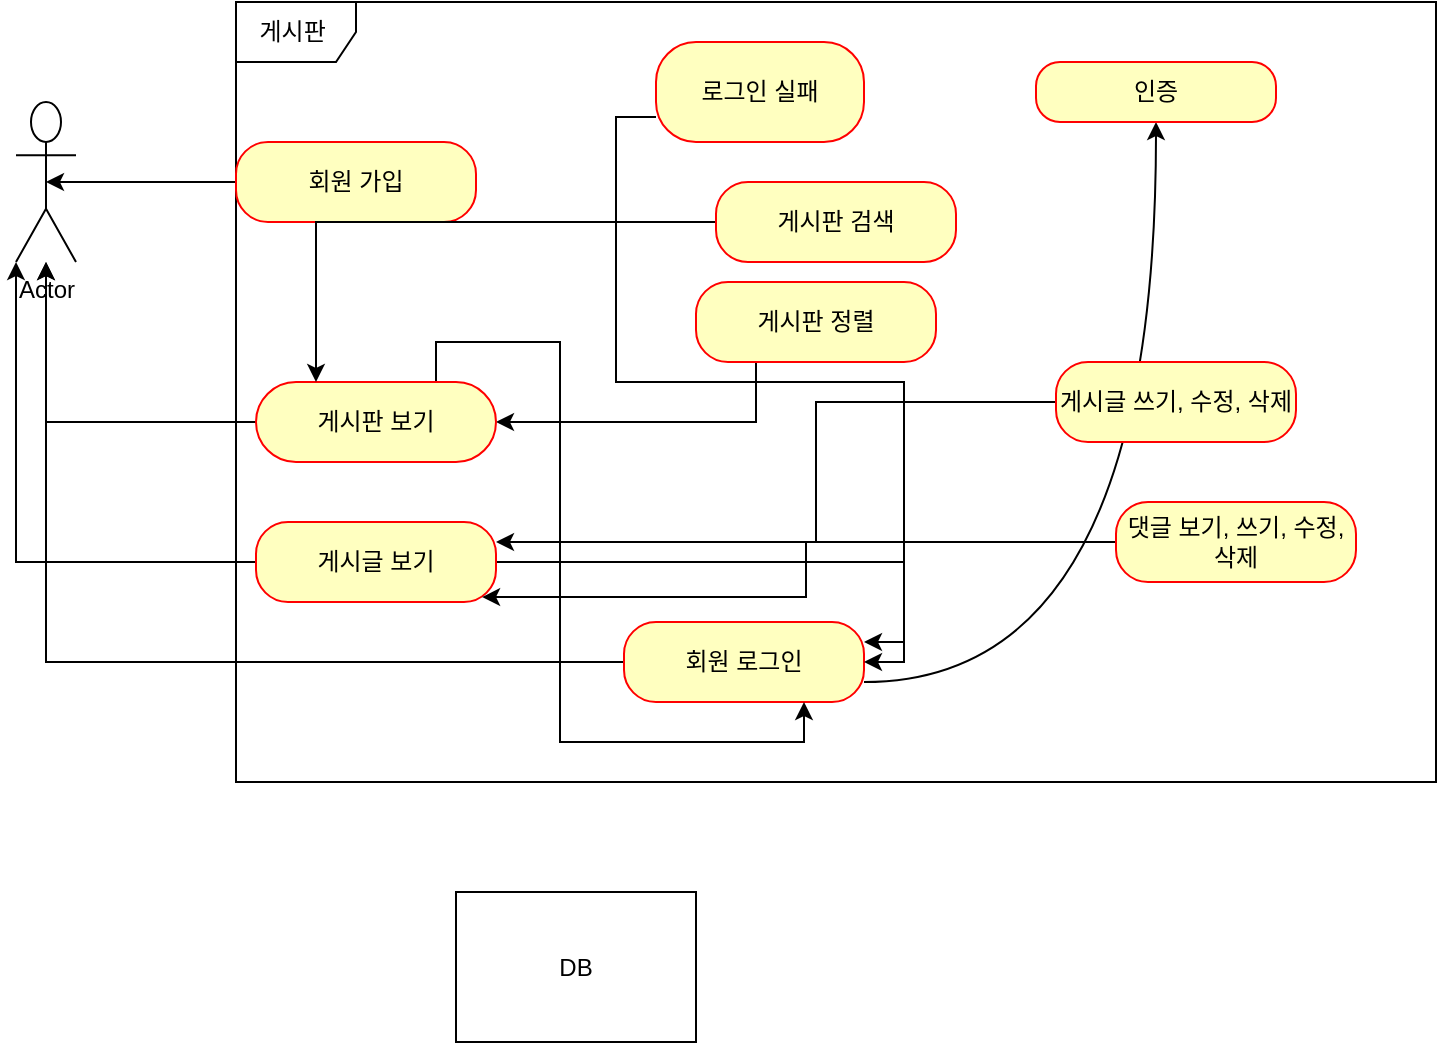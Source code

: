 <mxfile version="21.2.1" type="github">
  <diagram name="페이지-1" id="9oatzeltDpTZMcbJ5VR2">
    <mxGraphModel dx="984" dy="610" grid="1" gridSize="10" guides="1" tooltips="1" connect="1" arrows="0" fold="1" page="1" pageScale="1" pageWidth="827" pageHeight="1169" math="0" shadow="0">
      <root>
        <mxCell id="0" />
        <mxCell id="1" parent="0" />
        <mxCell id="mdl1_sVaAJ38nG77r-Cv-1" value="Actor" style="shape=umlActor;verticalLabelPosition=bottom;verticalAlign=top;html=1;outlineConnect=0;" vertex="1" parent="1">
          <mxGeometry x="90" y="100" width="30" height="80" as="geometry" />
        </mxCell>
        <mxCell id="mdl1_sVaAJ38nG77r-Cv-2" value="게시판&amp;nbsp;" style="shape=umlFrame;whiteSpace=wrap;html=1;pointerEvents=0;" vertex="1" parent="1">
          <mxGeometry x="200" y="50" width="600" height="390" as="geometry" />
        </mxCell>
        <mxCell id="mdl1_sVaAJ38nG77r-Cv-17" style="edgeStyle=orthogonalEdgeStyle;rounded=0;orthogonalLoop=1;jettySize=auto;html=1;exitX=0;exitY=0.5;exitDx=0;exitDy=0;" edge="1" parent="1" source="mdl1_sVaAJ38nG77r-Cv-3" target="mdl1_sVaAJ38nG77r-Cv-1">
          <mxGeometry relative="1" as="geometry" />
        </mxCell>
        <mxCell id="mdl1_sVaAJ38nG77r-Cv-20" style="edgeStyle=orthogonalEdgeStyle;orthogonalLoop=1;jettySize=auto;html=1;exitX=1;exitY=0.75;exitDx=0;exitDy=0;curved=1;" edge="1" parent="1" source="mdl1_sVaAJ38nG77r-Cv-3" target="mdl1_sVaAJ38nG77r-Cv-5">
          <mxGeometry relative="1" as="geometry" />
        </mxCell>
        <mxCell id="mdl1_sVaAJ38nG77r-Cv-3" value="회원 로그인" style="rounded=1;whiteSpace=wrap;html=1;arcSize=40;fontColor=#000000;fillColor=#ffffc0;strokeColor=#ff0000;" vertex="1" parent="1">
          <mxGeometry x="394" y="360" width="120" height="40" as="geometry" />
        </mxCell>
        <mxCell id="mdl1_sVaAJ38nG77r-Cv-5" value="인증" style="whiteSpace=wrap;html=1;fillColor=#ffffc0;strokeColor=#ff0000;fontColor=#000000;rounded=1;arcSize=40;" vertex="1" parent="1">
          <mxGeometry x="600" y="80" width="120" height="30" as="geometry" />
        </mxCell>
        <mxCell id="mdl1_sVaAJ38nG77r-Cv-25" style="edgeStyle=orthogonalEdgeStyle;rounded=0;orthogonalLoop=1;jettySize=auto;html=1;exitX=0.25;exitY=1;exitDx=0;exitDy=0;entryX=1;entryY=0.5;entryDx=0;entryDy=0;" edge="1" parent="1" source="mdl1_sVaAJ38nG77r-Cv-7" target="mdl1_sVaAJ38nG77r-Cv-9">
          <mxGeometry relative="1" as="geometry" />
        </mxCell>
        <mxCell id="mdl1_sVaAJ38nG77r-Cv-7" value="게시판 정렬" style="rounded=1;whiteSpace=wrap;html=1;arcSize=40;fontColor=#000000;fillColor=#ffffc0;strokeColor=#ff0000;" vertex="1" parent="1">
          <mxGeometry x="430" y="190" width="120" height="40" as="geometry" />
        </mxCell>
        <mxCell id="mdl1_sVaAJ38nG77r-Cv-21" style="edgeStyle=orthogonalEdgeStyle;rounded=0;orthogonalLoop=1;jettySize=auto;html=1;exitX=0;exitY=0.5;exitDx=0;exitDy=0;entryX=0;entryY=1;entryDx=0;entryDy=0;entryPerimeter=0;" edge="1" parent="1" source="mdl1_sVaAJ38nG77r-Cv-8" target="mdl1_sVaAJ38nG77r-Cv-1">
          <mxGeometry relative="1" as="geometry" />
        </mxCell>
        <mxCell id="mdl1_sVaAJ38nG77r-Cv-22" style="edgeStyle=orthogonalEdgeStyle;rounded=0;orthogonalLoop=1;jettySize=auto;html=1;exitX=1;exitY=0.5;exitDx=0;exitDy=0;entryX=1;entryY=0.5;entryDx=0;entryDy=0;" edge="1" parent="1" source="mdl1_sVaAJ38nG77r-Cv-8" target="mdl1_sVaAJ38nG77r-Cv-3">
          <mxGeometry relative="1" as="geometry" />
        </mxCell>
        <mxCell id="mdl1_sVaAJ38nG77r-Cv-8" value="게시글 보기" style="rounded=1;whiteSpace=wrap;html=1;arcSize=40;fontColor=#000000;fillColor=#ffffc0;strokeColor=#ff0000;" vertex="1" parent="1">
          <mxGeometry x="210" y="310" width="120" height="40" as="geometry" />
        </mxCell>
        <mxCell id="mdl1_sVaAJ38nG77r-Cv-16" style="edgeStyle=orthogonalEdgeStyle;rounded=0;orthogonalLoop=1;jettySize=auto;html=1;exitX=0;exitY=0.5;exitDx=0;exitDy=0;" edge="1" parent="1" source="mdl1_sVaAJ38nG77r-Cv-9" target="mdl1_sVaAJ38nG77r-Cv-1">
          <mxGeometry relative="1" as="geometry" />
        </mxCell>
        <mxCell id="mdl1_sVaAJ38nG77r-Cv-23" style="edgeStyle=orthogonalEdgeStyle;rounded=0;orthogonalLoop=1;jettySize=auto;html=1;exitX=0.75;exitY=0;exitDx=0;exitDy=0;entryX=0.75;entryY=1;entryDx=0;entryDy=0;" edge="1" parent="1" source="mdl1_sVaAJ38nG77r-Cv-9" target="mdl1_sVaAJ38nG77r-Cv-3">
          <mxGeometry relative="1" as="geometry" />
        </mxCell>
        <mxCell id="mdl1_sVaAJ38nG77r-Cv-9" value="게시판 보기" style="rounded=1;whiteSpace=wrap;html=1;arcSize=50;fontColor=#000000;fillColor=#ffffc0;strokeColor=#ff0000;" vertex="1" parent="1">
          <mxGeometry x="210" y="240" width="120" height="40" as="geometry" />
        </mxCell>
        <mxCell id="mdl1_sVaAJ38nG77r-Cv-15" style="edgeStyle=orthogonalEdgeStyle;rounded=0;orthogonalLoop=1;jettySize=auto;html=1;entryX=0.5;entryY=0.5;entryDx=0;entryDy=0;entryPerimeter=0;" edge="1" parent="1" source="mdl1_sVaAJ38nG77r-Cv-10" target="mdl1_sVaAJ38nG77r-Cv-1">
          <mxGeometry relative="1" as="geometry" />
        </mxCell>
        <mxCell id="mdl1_sVaAJ38nG77r-Cv-10" value="회원 가입" style="rounded=1;whiteSpace=wrap;html=1;arcSize=40;fontColor=#000000;fillColor=#ffffc0;strokeColor=#ff0000;" vertex="1" parent="1">
          <mxGeometry x="200" y="120" width="120" height="40" as="geometry" />
        </mxCell>
        <mxCell id="mdl1_sVaAJ38nG77r-Cv-26" style="edgeStyle=orthogonalEdgeStyle;rounded=0;orthogonalLoop=1;jettySize=auto;html=1;exitX=0;exitY=0.5;exitDx=0;exitDy=0;entryX=1;entryY=0.25;entryDx=0;entryDy=0;" edge="1" parent="1" source="mdl1_sVaAJ38nG77r-Cv-11" target="mdl1_sVaAJ38nG77r-Cv-8">
          <mxGeometry relative="1" as="geometry">
            <Array as="points">
              <mxPoint x="490" y="250" />
              <mxPoint x="490" y="320" />
            </Array>
          </mxGeometry>
        </mxCell>
        <mxCell id="mdl1_sVaAJ38nG77r-Cv-11" value="게시글 쓰기, 수정, 삭제" style="rounded=1;whiteSpace=wrap;html=1;arcSize=40;fontColor=#000000;fillColor=#ffffc0;strokeColor=#ff0000;" vertex="1" parent="1">
          <mxGeometry x="610" y="230" width="120" height="40" as="geometry" />
        </mxCell>
        <mxCell id="mdl1_sVaAJ38nG77r-Cv-24" style="edgeStyle=orthogonalEdgeStyle;rounded=0;orthogonalLoop=1;jettySize=auto;html=1;exitX=0;exitY=0.5;exitDx=0;exitDy=0;entryX=0.25;entryY=0;entryDx=0;entryDy=0;" edge="1" parent="1" source="mdl1_sVaAJ38nG77r-Cv-12" target="mdl1_sVaAJ38nG77r-Cv-9">
          <mxGeometry relative="1" as="geometry" />
        </mxCell>
        <mxCell id="mdl1_sVaAJ38nG77r-Cv-12" value="게시판 검색" style="rounded=1;whiteSpace=wrap;html=1;arcSize=40;fontColor=#000000;fillColor=#ffffc0;strokeColor=#ff0000;" vertex="1" parent="1">
          <mxGeometry x="440" y="140" width="120" height="40" as="geometry" />
        </mxCell>
        <mxCell id="mdl1_sVaAJ38nG77r-Cv-19" style="edgeStyle=orthogonalEdgeStyle;rounded=0;orthogonalLoop=1;jettySize=auto;html=1;exitX=0;exitY=0.75;exitDx=0;exitDy=0;entryX=1;entryY=0.25;entryDx=0;entryDy=0;" edge="1" parent="1" source="mdl1_sVaAJ38nG77r-Cv-13" target="mdl1_sVaAJ38nG77r-Cv-3">
          <mxGeometry relative="1" as="geometry" />
        </mxCell>
        <mxCell id="mdl1_sVaAJ38nG77r-Cv-13" value="로그인 실패" style="rounded=1;whiteSpace=wrap;html=1;arcSize=40;fontColor=#000000;fillColor=#ffffc0;strokeColor=#ff0000;" vertex="1" parent="1">
          <mxGeometry x="410" y="70" width="104" height="50" as="geometry" />
        </mxCell>
        <mxCell id="mdl1_sVaAJ38nG77r-Cv-27" style="edgeStyle=orthogonalEdgeStyle;rounded=0;orthogonalLoop=1;jettySize=auto;html=1;exitX=0;exitY=0.5;exitDx=0;exitDy=0;entryX=0.942;entryY=0.938;entryDx=0;entryDy=0;entryPerimeter=0;" edge="1" parent="1" source="mdl1_sVaAJ38nG77r-Cv-14" target="mdl1_sVaAJ38nG77r-Cv-8">
          <mxGeometry relative="1" as="geometry" />
        </mxCell>
        <mxCell id="mdl1_sVaAJ38nG77r-Cv-14" value="댓글 보기, 쓰기, 수정, 삭제" style="rounded=1;whiteSpace=wrap;html=1;arcSize=40;fontColor=#000000;fillColor=#ffffc0;strokeColor=#ff0000;" vertex="1" parent="1">
          <mxGeometry x="640" y="300" width="120" height="40" as="geometry" />
        </mxCell>
        <mxCell id="mdl1_sVaAJ38nG77r-Cv-28" value="DB" style="html=1;dropTarget=0;whiteSpace=wrap;" vertex="1" parent="1">
          <mxGeometry x="310" y="495" width="120" height="75" as="geometry" />
        </mxCell>
      </root>
    </mxGraphModel>
  </diagram>
</mxfile>
